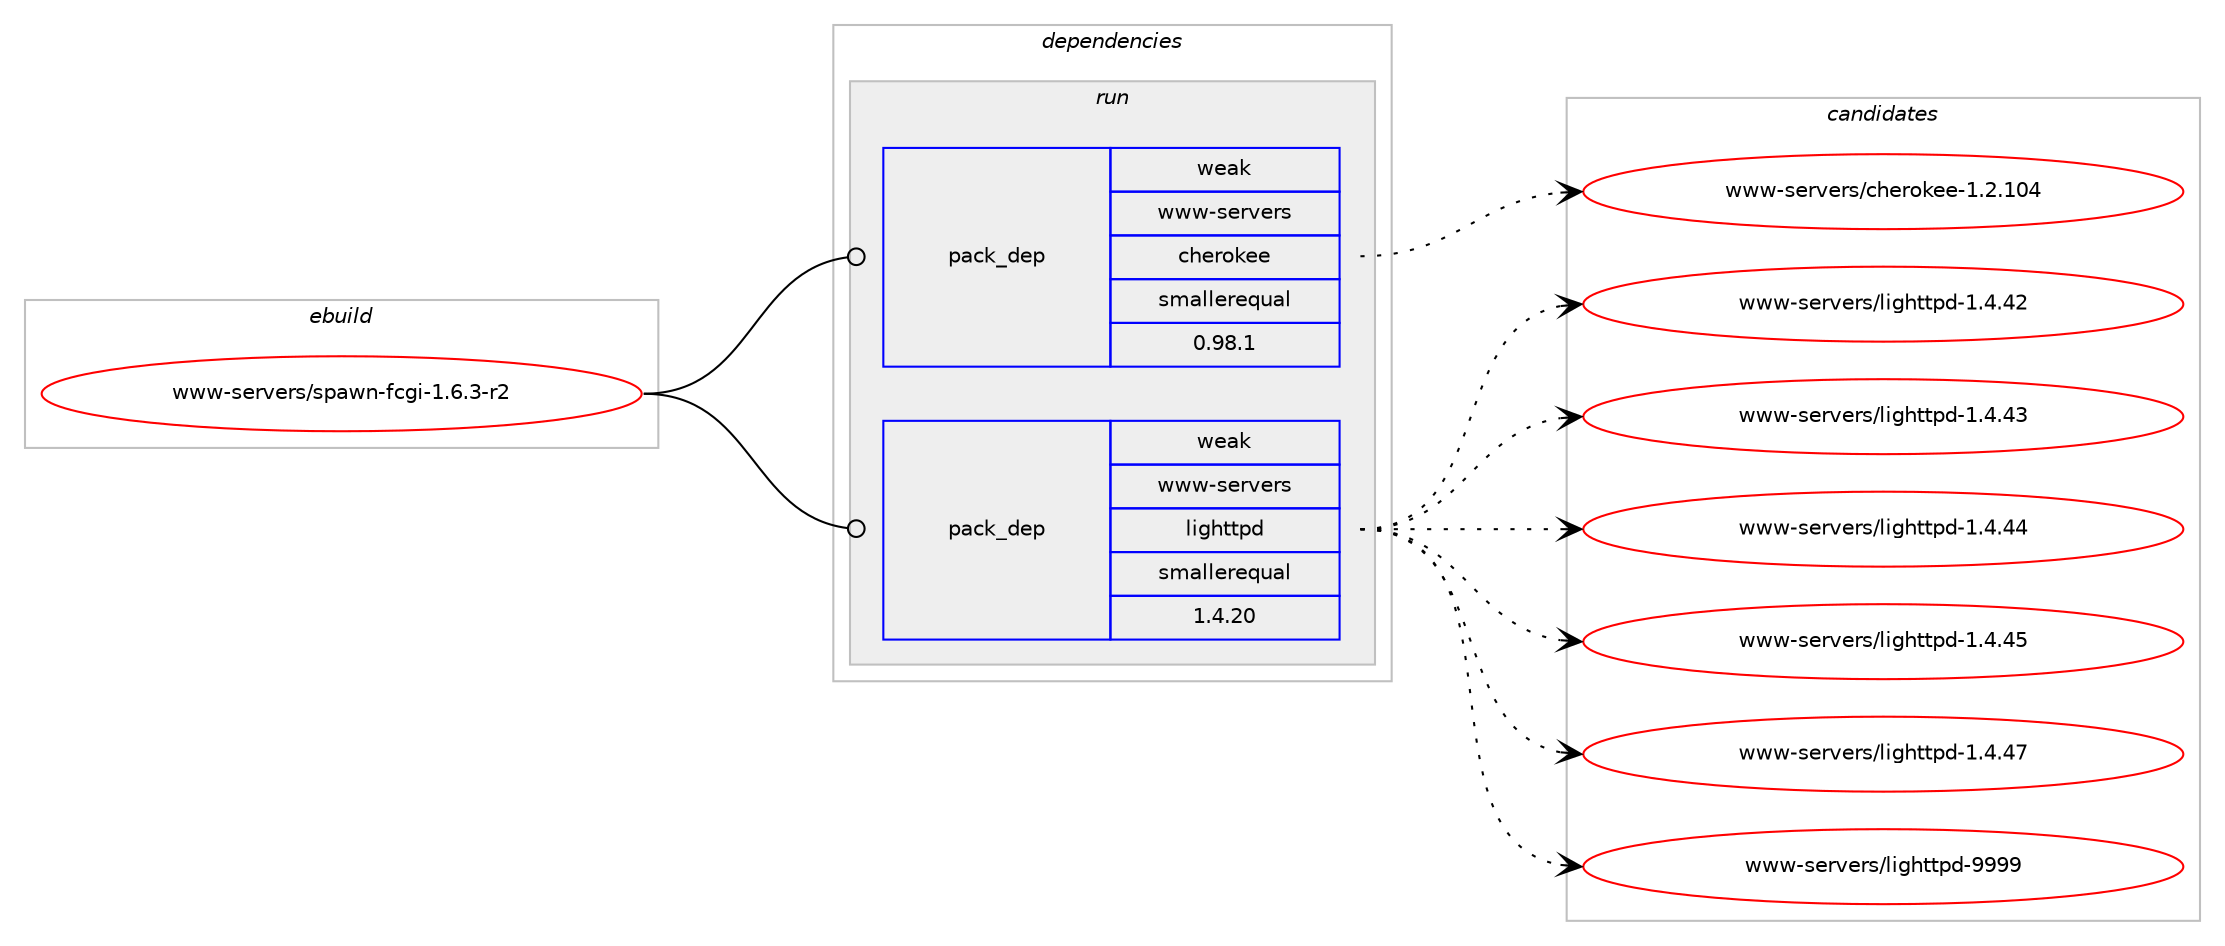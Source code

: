 digraph prolog {

# *************
# Graph options
# *************

newrank=true;
concentrate=true;
compound=true;
graph [rankdir=LR,fontname=Helvetica,fontsize=10,ranksep=1.5];#, ranksep=2.5, nodesep=0.2];
edge  [arrowhead=vee];
node  [fontname=Helvetica,fontsize=10];

# **********
# The ebuild
# **********

subgraph cluster_leftcol {
color=gray;
rank=same;
label=<<i>ebuild</i>>;
id [label="www-servers/spawn-fcgi-1.6.3-r2", color=red, width=4, href="../www-servers/spawn-fcgi-1.6.3-r2.svg"];
}

# ****************
# The dependencies
# ****************

subgraph cluster_midcol {
color=gray;
label=<<i>dependencies</i>>;
subgraph cluster_compile {
fillcolor="#eeeeee";
style=filled;
label=<<i>compile</i>>;
}
subgraph cluster_compileandrun {
fillcolor="#eeeeee";
style=filled;
label=<<i>compile and run</i>>;
}
subgraph cluster_run {
fillcolor="#eeeeee";
style=filled;
label=<<i>run</i>>;
subgraph pack377636 {
dependency508091 [label=<<TABLE BORDER="0" CELLBORDER="1" CELLSPACING="0" CELLPADDING="4" WIDTH="220"><TR><TD ROWSPAN="6" CELLPADDING="30">pack_dep</TD></TR><TR><TD WIDTH="110">weak</TD></TR><TR><TD>www-servers</TD></TR><TR><TD>cherokee</TD></TR><TR><TD>smallerequal</TD></TR><TR><TD>0.98.1</TD></TR></TABLE>>, shape=none, color=blue];
}
id:e -> dependency508091:w [weight=20,style="solid",arrowhead="odot"];
subgraph pack377637 {
dependency508092 [label=<<TABLE BORDER="0" CELLBORDER="1" CELLSPACING="0" CELLPADDING="4" WIDTH="220"><TR><TD ROWSPAN="6" CELLPADDING="30">pack_dep</TD></TR><TR><TD WIDTH="110">weak</TD></TR><TR><TD>www-servers</TD></TR><TR><TD>lighttpd</TD></TR><TR><TD>smallerequal</TD></TR><TR><TD>1.4.20</TD></TR></TABLE>>, shape=none, color=blue];
}
id:e -> dependency508092:w [weight=20,style="solid",arrowhead="odot"];
}
}

# **************
# The candidates
# **************

subgraph cluster_choices {
rank=same;
color=gray;
label=<<i>candidates</i>>;

subgraph choice377636 {
color=black;
nodesep=1;
choice1191191194511510111411810111411547991041011141111071011014549465046494852 [label="www-servers/cherokee-1.2.104", color=red, width=4,href="../www-servers/cherokee-1.2.104.svg"];
dependency508091:e -> choice1191191194511510111411810111411547991041011141111071011014549465046494852:w [style=dotted,weight="100"];
}
subgraph choice377637 {
color=black;
nodesep=1;
choice119119119451151011141181011141154710810510310411611611210045494652465250 [label="www-servers/lighttpd-1.4.42", color=red, width=4,href="../www-servers/lighttpd-1.4.42.svg"];
choice119119119451151011141181011141154710810510310411611611210045494652465251 [label="www-servers/lighttpd-1.4.43", color=red, width=4,href="../www-servers/lighttpd-1.4.43.svg"];
choice119119119451151011141181011141154710810510310411611611210045494652465252 [label="www-servers/lighttpd-1.4.44", color=red, width=4,href="../www-servers/lighttpd-1.4.44.svg"];
choice119119119451151011141181011141154710810510310411611611210045494652465253 [label="www-servers/lighttpd-1.4.45", color=red, width=4,href="../www-servers/lighttpd-1.4.45.svg"];
choice119119119451151011141181011141154710810510310411611611210045494652465255 [label="www-servers/lighttpd-1.4.47", color=red, width=4,href="../www-servers/lighttpd-1.4.47.svg"];
choice11911911945115101114118101114115471081051031041161161121004557575757 [label="www-servers/lighttpd-9999", color=red, width=4,href="../www-servers/lighttpd-9999.svg"];
dependency508092:e -> choice119119119451151011141181011141154710810510310411611611210045494652465250:w [style=dotted,weight="100"];
dependency508092:e -> choice119119119451151011141181011141154710810510310411611611210045494652465251:w [style=dotted,weight="100"];
dependency508092:e -> choice119119119451151011141181011141154710810510310411611611210045494652465252:w [style=dotted,weight="100"];
dependency508092:e -> choice119119119451151011141181011141154710810510310411611611210045494652465253:w [style=dotted,weight="100"];
dependency508092:e -> choice119119119451151011141181011141154710810510310411611611210045494652465255:w [style=dotted,weight="100"];
dependency508092:e -> choice11911911945115101114118101114115471081051031041161161121004557575757:w [style=dotted,weight="100"];
}
}

}
